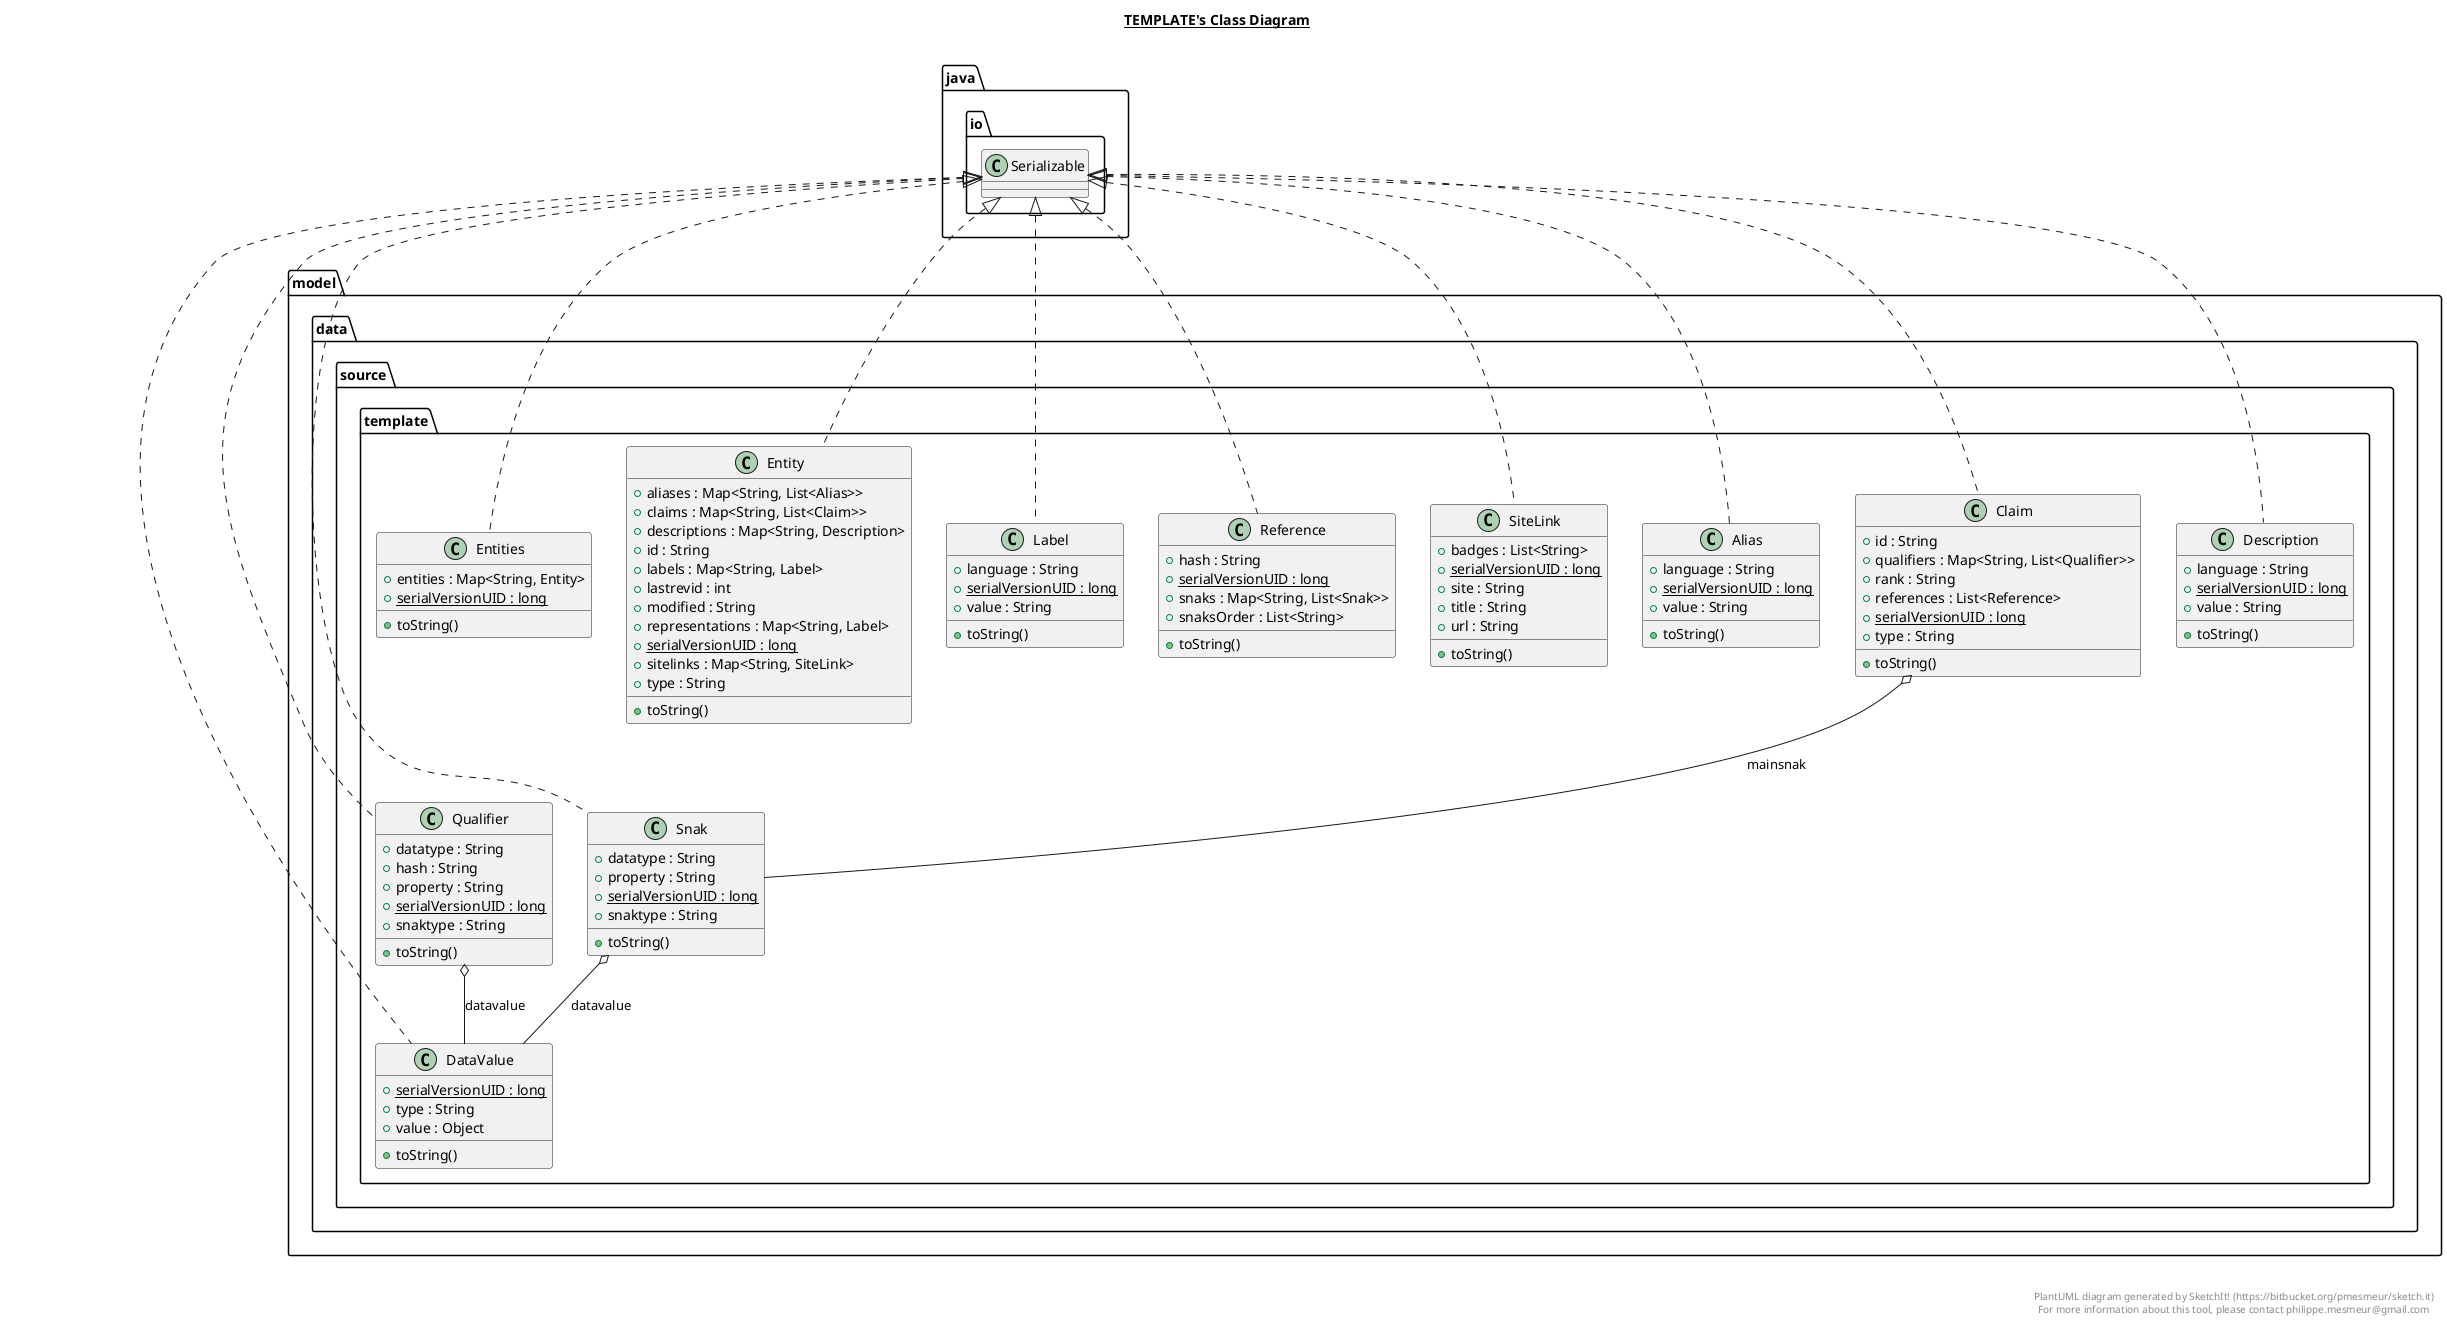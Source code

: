 @startuml

title __TEMPLATE's Class Diagram__\n

  namespace model.data {
    namespace source {
      namespace template {
        class model.data.source.template.Alias {
            + language : String
            {static} + serialVersionUID : long
            + value : String
            + toString()
        }
      }
    }
  }
  

  namespace model.data {
    namespace source {
      namespace template {
        class model.data.source.template.Claim {
            + id : String
            + qualifiers : Map<String, List<Qualifier>>
            + rank : String
            + references : List<Reference>
            {static} + serialVersionUID : long
            + type : String
            + toString()
        }
      }
    }
  }
  

  namespace model.data {
    namespace source {
      namespace template {
        class model.data.source.template.DataValue {
            {static} + serialVersionUID : long
            + type : String
            + value : Object
            + toString()
        }
      }
    }
  }
  

  namespace model.data {
    namespace source {
      namespace template {
        class model.data.source.template.Description {
            + language : String
            {static} + serialVersionUID : long
            + value : String
            + toString()
        }
      }
    }
  }
  

  namespace model.data {
    namespace source {
      namespace template {
        class model.data.source.template.Entities {
            + entities : Map<String, Entity>
            {static} + serialVersionUID : long
            + toString()
        }
      }
    }
  }
  

  namespace model.data {
    namespace source {
      namespace template {
        class model.data.source.template.Entity {
            + aliases : Map<String, List<Alias>>
            + claims : Map<String, List<Claim>>
            + descriptions : Map<String, Description>
            + id : String
            + labels : Map<String, Label>
            + lastrevid : int
            + modified : String
            + representations : Map<String, Label>
            {static} + serialVersionUID : long
            + sitelinks : Map<String, SiteLink>
            + type : String
            + toString()
        }
      }
    }
  }
  

  namespace model.data {
    namespace source {
      namespace template {
        class model.data.source.template.Label {
            + language : String
            {static} + serialVersionUID : long
            + value : String
            + toString()
        }
      }
    }
  }
  

  namespace model.data {
    namespace source {
      namespace template {
        class model.data.source.template.Qualifier {
            + datatype : String
            + hash : String
            + property : String
            {static} + serialVersionUID : long
            + snaktype : String
            + toString()
        }
      }
    }
  }
  

  namespace model.data {
    namespace source {
      namespace template {
        class model.data.source.template.Reference {
            + hash : String
            {static} + serialVersionUID : long
            + snaks : Map<String, List<Snak>>
            + snaksOrder : List<String>
            + toString()
        }
      }
    }
  }
  

  namespace model.data {
    namespace source {
      namespace template {
        class model.data.source.template.SiteLink {
            + badges : List<String>
            {static} + serialVersionUID : long
            + site : String
            + title : String
            + url : String
            + toString()
        }
      }
    }
  }
  

  namespace model.data {
    namespace source {
      namespace template {
        class model.data.source.template.Snak {
            + datatype : String
            + property : String
            {static} + serialVersionUID : long
            + snaktype : String
            + toString()
        }
      }
    }
  }
  

  model.data.source.template.Alias .up.|> java.io.Serializable
  model.data.source.template.Claim .up.|> java.io.Serializable
  model.data.source.template.Claim o-- model.data.source.template.Snak : mainsnak
  model.data.source.template.DataValue .up.|> java.io.Serializable
  model.data.source.template.Description .up.|> java.io.Serializable
  model.data.source.template.Entities .up.|> java.io.Serializable
  model.data.source.template.Entity .up.|> java.io.Serializable
  model.data.source.template.Label .up.|> java.io.Serializable
  model.data.source.template.Qualifier .up.|> java.io.Serializable
  model.data.source.template.Qualifier o-- model.data.source.template.DataValue : datavalue
  model.data.source.template.Reference .up.|> java.io.Serializable
  model.data.source.template.SiteLink .up.|> java.io.Serializable
  model.data.source.template.Snak .up.|> java.io.Serializable
  model.data.source.template.Snak o-- model.data.source.template.DataValue : datavalue


right footer


PlantUML diagram generated by SketchIt! (https://bitbucket.org/pmesmeur/sketch.it)
For more information about this tool, please contact philippe.mesmeur@gmail.com
endfooter

@enduml
